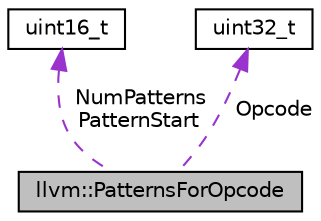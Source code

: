 digraph "llvm::PatternsForOpcode"
{
 // LATEX_PDF_SIZE
  bgcolor="transparent";
  edge [fontname="Helvetica",fontsize="10",labelfontname="Helvetica",labelfontsize="10"];
  node [fontname="Helvetica",fontsize="10",shape=record];
  Node1 [label="llvm::PatternsForOpcode",height=0.2,width=0.4,color="black", fillcolor="grey75", style="filled", fontcolor="black",tooltip="Map from opcode to pattern list by binary search."];
  Node2 -> Node1 [dir="back",color="darkorchid3",fontsize="10",style="dashed",label=" NumPatterns\nPatternStart" ,fontname="Helvetica"];
  Node2 [label="uint16_t",height=0.2,width=0.4,color="black",URL="$classuint16__t.html",tooltip=" "];
  Node3 -> Node1 [dir="back",color="darkorchid3",fontsize="10",style="dashed",label=" Opcode" ,fontname="Helvetica"];
  Node3 [label="uint32_t",height=0.2,width=0.4,color="black",URL="$classuint32__t.html",tooltip=" "];
}
